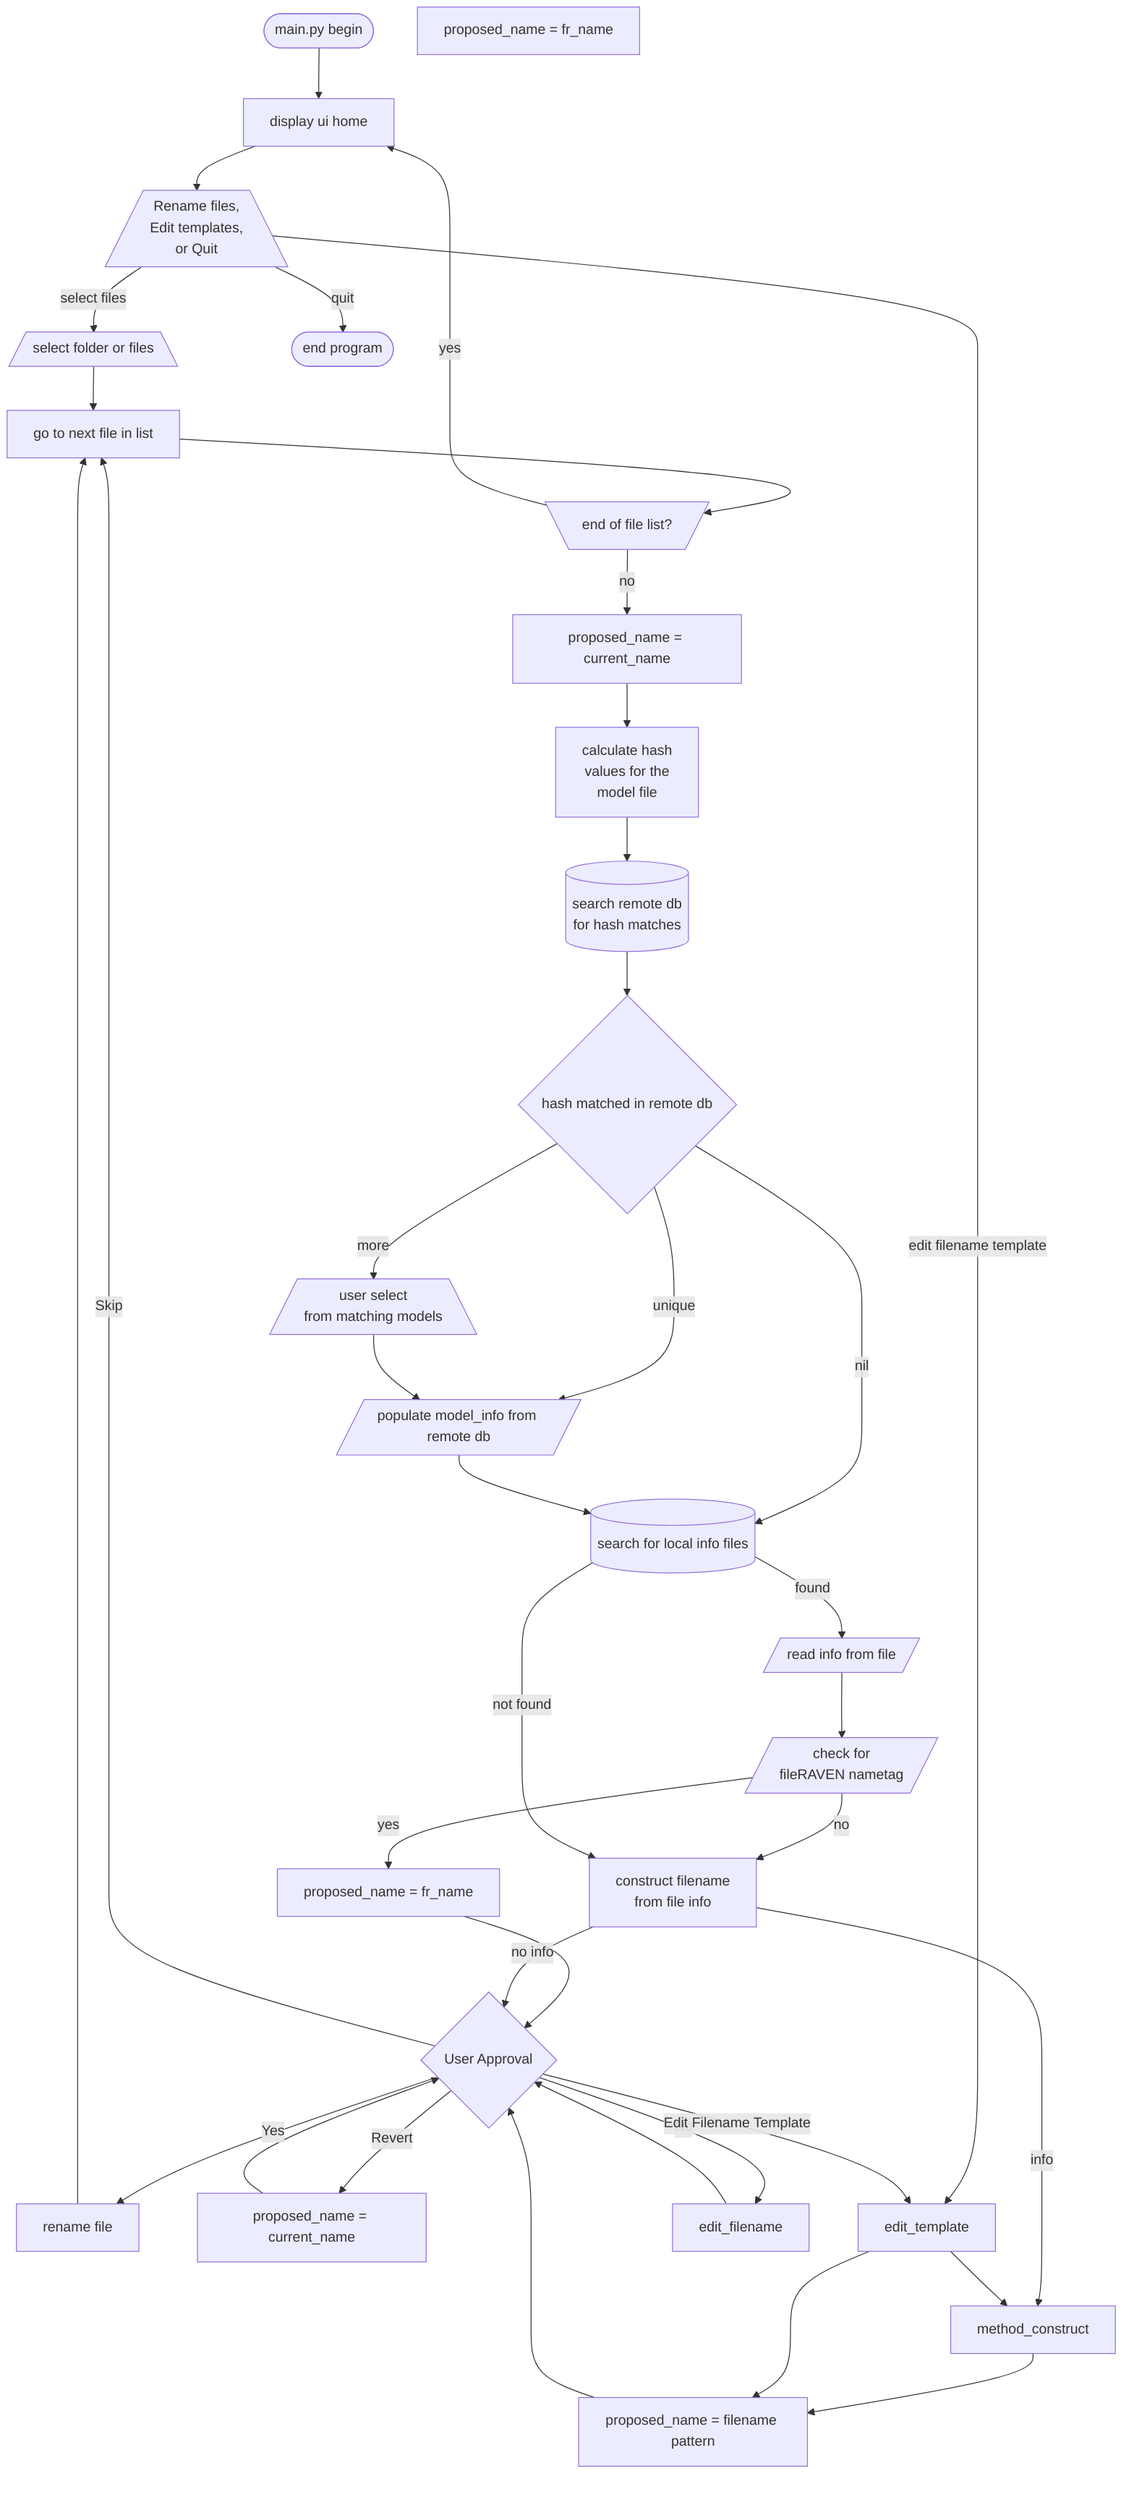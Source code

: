 flowchart TD
    main([main.py begin])
    main_choice[/Rename files,
        Edit templates,
or Quit\]
    end_of_list[\end of file list?/]
    approve_filename{User Approval}
check_fr_name[/check for
fileRAVEN nametag/]
set_construct_name[construct filename
from model info]
    cycle_file_list[go to next file in list]
    display_home[display ui home]
get_hash[calculate hash
values for the
model file]
    method_last[proposed_name = fr_name]
    method_no_info[proposed_name = current_name]
    read_local_info[/read info from file/]
    read_remote_to_model_info[/populate model_info from remote db/]
remote_info_method[construct filename
from file info]
rename_file[rename file]
search_remote[(search remote db
for hash matches)]
    search_local[(search for local info files)]
    select_files[/select folder or files\]
select_match[/user select
from matching models\]
    set_construct_name[proposed_name = filename pattern]
    set_nochange[proposed_name = current_name]
    set_old[proposed_name = fr_name]
    unique_hash{hash matched in remote db}
    quit([end program])
    main --> display_home
    display_home --> main_choice
main_choice --> |select files|select_files
main_choice -->|edit filename template|edit_template
main_choice -->|quit|quit
    select_files --> cycle_file_list
    cycle_file_list --> end_of_list
end_of_list -->|yes|display_home
end_of_list -->|no|method_no_info
    method_no_info --> get_hash
    get_hash --> search_remote
    search_remote --> unique_hash
unique_hash -->|nil|search_local
unique_hash -->|unique|read_remote_to_model_info
unique_hash -->|more|select_match
    select_match --> read_remote_to_model_info
    read_remote_to_model_info --> search_local
    search_local -->|found|read_local_info
    read_local_info --> check_fr_name
check_fr_name -->|yes|method_last
    method_last --> approve_filename
check_fr_name -->|no|remote_info_method
remote_info_method -->|no info|approve_filename
remote_info_method -->|info|method_construct
search_local -->|not found|remote_info_method
    set_nochange --> approve_filename
approve_filename -->|Revert|set_nochange
    method_construct --> set_construct_name
    set_construct_name --> approve_filename
approve_filename -->|Yes|rename_file
approve_filename -->|No|edit_filename
approve_filename -->|Skip|cycle_file_list
approve_filename -->|Edit Filename Template|edit_template
rename_file[rename file] --> cycle_file_list
    edit_filename --> approve_filename
    edit_template --> method_construct
edit_template --> set_construct_name